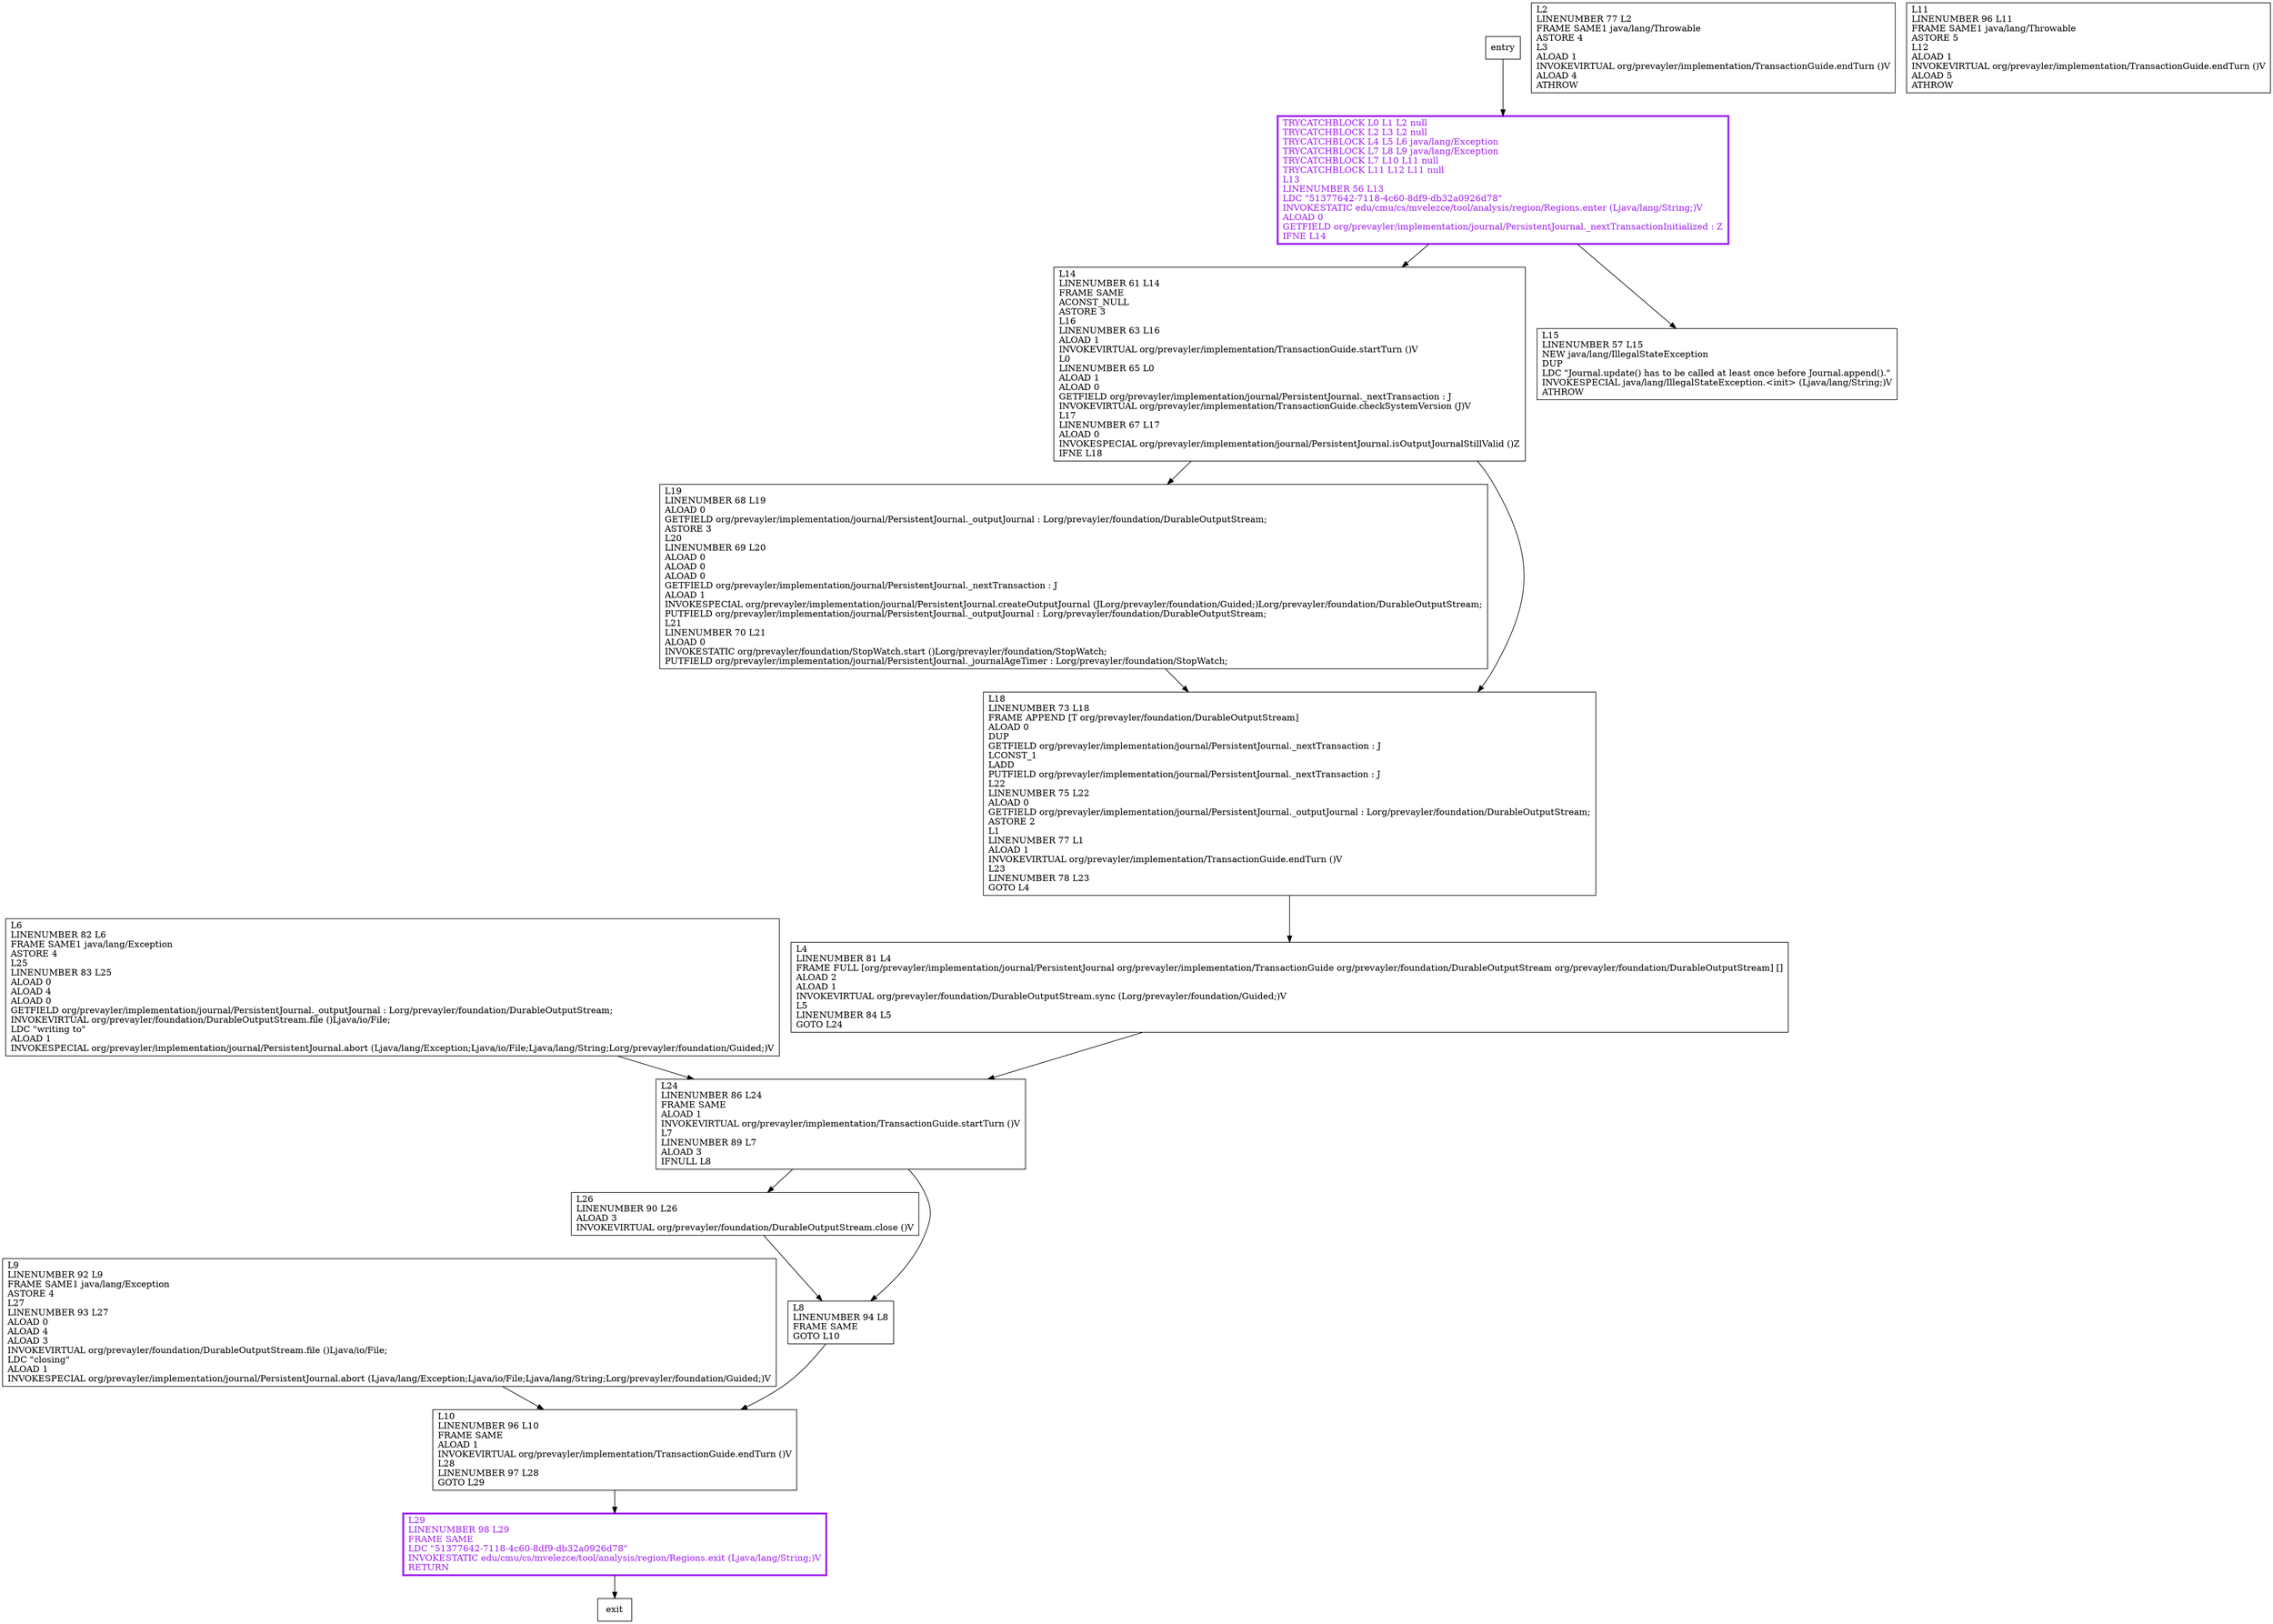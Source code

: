 digraph append {
node [shape=record];
288226051 [label="L14\lLINENUMBER 61 L14\lFRAME SAME\lACONST_NULL\lASTORE 3\lL16\lLINENUMBER 63 L16\lALOAD 1\lINVOKEVIRTUAL org/prevayler/implementation/TransactionGuide.startTurn ()V\lL0\lLINENUMBER 65 L0\lALOAD 1\lALOAD 0\lGETFIELD org/prevayler/implementation/journal/PersistentJournal._nextTransaction : J\lINVOKEVIRTUAL org/prevayler/implementation/TransactionGuide.checkSystemVersion (J)V\lL17\lLINENUMBER 67 L17\lALOAD 0\lINVOKESPECIAL org/prevayler/implementation/journal/PersistentJournal.isOutputJournalStillValid ()Z\lIFNE L18\l"];
981181288 [label="L29\lLINENUMBER 98 L29\lFRAME SAME\lLDC \"51377642-7118-4c60-8df9-db32a0926d78\"\lINVOKESTATIC edu/cmu/cs/mvelezce/tool/analysis/region/Regions.exit (Ljava/lang/String;)V\lRETURN\l"];
1867575367 [label="L26\lLINENUMBER 90 L26\lALOAD 3\lINVOKEVIRTUAL org/prevayler/foundation/DurableOutputStream.close ()V\l"];
1743660719 [label="L24\lLINENUMBER 86 L24\lFRAME SAME\lALOAD 1\lINVOKEVIRTUAL org/prevayler/implementation/TransactionGuide.startTurn ()V\lL7\lLINENUMBER 89 L7\lALOAD 3\lIFNULL L8\l"];
1182817945 [label="L4\lLINENUMBER 81 L4\lFRAME FULL [org/prevayler/implementation/journal/PersistentJournal org/prevayler/implementation/TransactionGuide org/prevayler/foundation/DurableOutputStream org/prevayler/foundation/DurableOutputStream] []\lALOAD 2\lALOAD 1\lINVOKEVIRTUAL org/prevayler/foundation/DurableOutputStream.sync (Lorg/prevayler/foundation/Guided;)V\lL5\lLINENUMBER 84 L5\lGOTO L24\l"];
2031974492 [label="L10\lLINENUMBER 96 L10\lFRAME SAME\lALOAD 1\lINVOKEVIRTUAL org/prevayler/implementation/TransactionGuide.endTurn ()V\lL28\lLINENUMBER 97 L28\lGOTO L29\l"];
439050023 [label="L9\lLINENUMBER 92 L9\lFRAME SAME1 java/lang/Exception\lASTORE 4\lL27\lLINENUMBER 93 L27\lALOAD 0\lALOAD 4\lALOAD 3\lINVOKEVIRTUAL org/prevayler/foundation/DurableOutputStream.file ()Ljava/io/File;\lLDC \"closing\"\lALOAD 1\lINVOKESPECIAL org/prevayler/implementation/journal/PersistentJournal.abort (Ljava/lang/Exception;Ljava/io/File;Ljava/lang/String;Lorg/prevayler/foundation/Guided;)V\l"];
1490996630 [label="L2\lLINENUMBER 77 L2\lFRAME SAME1 java/lang/Throwable\lASTORE 4\lL3\lALOAD 1\lINVOKEVIRTUAL org/prevayler/implementation/TransactionGuide.endTurn ()V\lALOAD 4\lATHROW\l"];
1315453880 [label="TRYCATCHBLOCK L0 L1 L2 null\lTRYCATCHBLOCK L2 L3 L2 null\lTRYCATCHBLOCK L4 L5 L6 java/lang/Exception\lTRYCATCHBLOCK L7 L8 L9 java/lang/Exception\lTRYCATCHBLOCK L7 L10 L11 null\lTRYCATCHBLOCK L11 L12 L11 null\lL13\lLINENUMBER 56 L13\lLDC \"51377642-7118-4c60-8df9-db32a0926d78\"\lINVOKESTATIC edu/cmu/cs/mvelezce/tool/analysis/region/Regions.enter (Ljava/lang/String;)V\lALOAD 0\lGETFIELD org/prevayler/implementation/journal/PersistentJournal._nextTransactionInitialized : Z\lIFNE L14\l"];
948653928 [label="L19\lLINENUMBER 68 L19\lALOAD 0\lGETFIELD org/prevayler/implementation/journal/PersistentJournal._outputJournal : Lorg/prevayler/foundation/DurableOutputStream;\lASTORE 3\lL20\lLINENUMBER 69 L20\lALOAD 0\lALOAD 0\lALOAD 0\lGETFIELD org/prevayler/implementation/journal/PersistentJournal._nextTransaction : J\lALOAD 1\lINVOKESPECIAL org/prevayler/implementation/journal/PersistentJournal.createOutputJournal (JLorg/prevayler/foundation/Guided;)Lorg/prevayler/foundation/DurableOutputStream;\lPUTFIELD org/prevayler/implementation/journal/PersistentJournal._outputJournal : Lorg/prevayler/foundation/DurableOutputStream;\lL21\lLINENUMBER 70 L21\lALOAD 0\lINVOKESTATIC org/prevayler/foundation/StopWatch.start ()Lorg/prevayler/foundation/StopWatch;\lPUTFIELD org/prevayler/implementation/journal/PersistentJournal._journalAgeTimer : Lorg/prevayler/foundation/StopWatch;\l"];
92063029 [label="L6\lLINENUMBER 82 L6\lFRAME SAME1 java/lang/Exception\lASTORE 4\lL25\lLINENUMBER 83 L25\lALOAD 0\lALOAD 4\lALOAD 0\lGETFIELD org/prevayler/implementation/journal/PersistentJournal._outputJournal : Lorg/prevayler/foundation/DurableOutputStream;\lINVOKEVIRTUAL org/prevayler/foundation/DurableOutputStream.file ()Ljava/io/File;\lLDC \"writing to\"\lALOAD 1\lINVOKESPECIAL org/prevayler/implementation/journal/PersistentJournal.abort (Ljava/lang/Exception;Ljava/io/File;Ljava/lang/String;Lorg/prevayler/foundation/Guided;)V\l"];
1561881364 [label="L15\lLINENUMBER 57 L15\lNEW java/lang/IllegalStateException\lDUP\lLDC \"Journal.update() has to be called at least once before Journal.append().\"\lINVOKESPECIAL java/lang/IllegalStateException.\<init\> (Ljava/lang/String;)V\lATHROW\l"];
1380036264 [label="L11\lLINENUMBER 96 L11\lFRAME SAME1 java/lang/Throwable\lASTORE 5\lL12\lALOAD 1\lINVOKEVIRTUAL org/prevayler/implementation/TransactionGuide.endTurn ()V\lALOAD 5\lATHROW\l"];
934352861 [label="L18\lLINENUMBER 73 L18\lFRAME APPEND [T org/prevayler/foundation/DurableOutputStream]\lALOAD 0\lDUP\lGETFIELD org/prevayler/implementation/journal/PersistentJournal._nextTransaction : J\lLCONST_1\lLADD\lPUTFIELD org/prevayler/implementation/journal/PersistentJournal._nextTransaction : J\lL22\lLINENUMBER 75 L22\lALOAD 0\lGETFIELD org/prevayler/implementation/journal/PersistentJournal._outputJournal : Lorg/prevayler/foundation/DurableOutputStream;\lASTORE 2\lL1\lLINENUMBER 77 L1\lALOAD 1\lINVOKEVIRTUAL org/prevayler/implementation/TransactionGuide.endTurn ()V\lL23\lLINENUMBER 78 L23\lGOTO L4\l"];
1103902613 [label="L8\lLINENUMBER 94 L8\lFRAME SAME\lGOTO L10\l"];
entry;
exit;
288226051 -> 948653928;
288226051 -> 934352861;
981181288 -> exit;
1867575367 -> 1103902613;
1743660719 -> 1867575367;
1743660719 -> 1103902613;
1182817945 -> 1743660719;
2031974492 -> 981181288;
439050023 -> 2031974492;
entry -> 1315453880;
1315453880 -> 288226051;
1315453880 -> 1561881364;
948653928 -> 934352861;
92063029 -> 1743660719;
934352861 -> 1182817945;
1103902613 -> 2031974492;
981181288[fontcolor="purple", penwidth=3, color="purple"];
1315453880[fontcolor="purple", penwidth=3, color="purple"];
}
